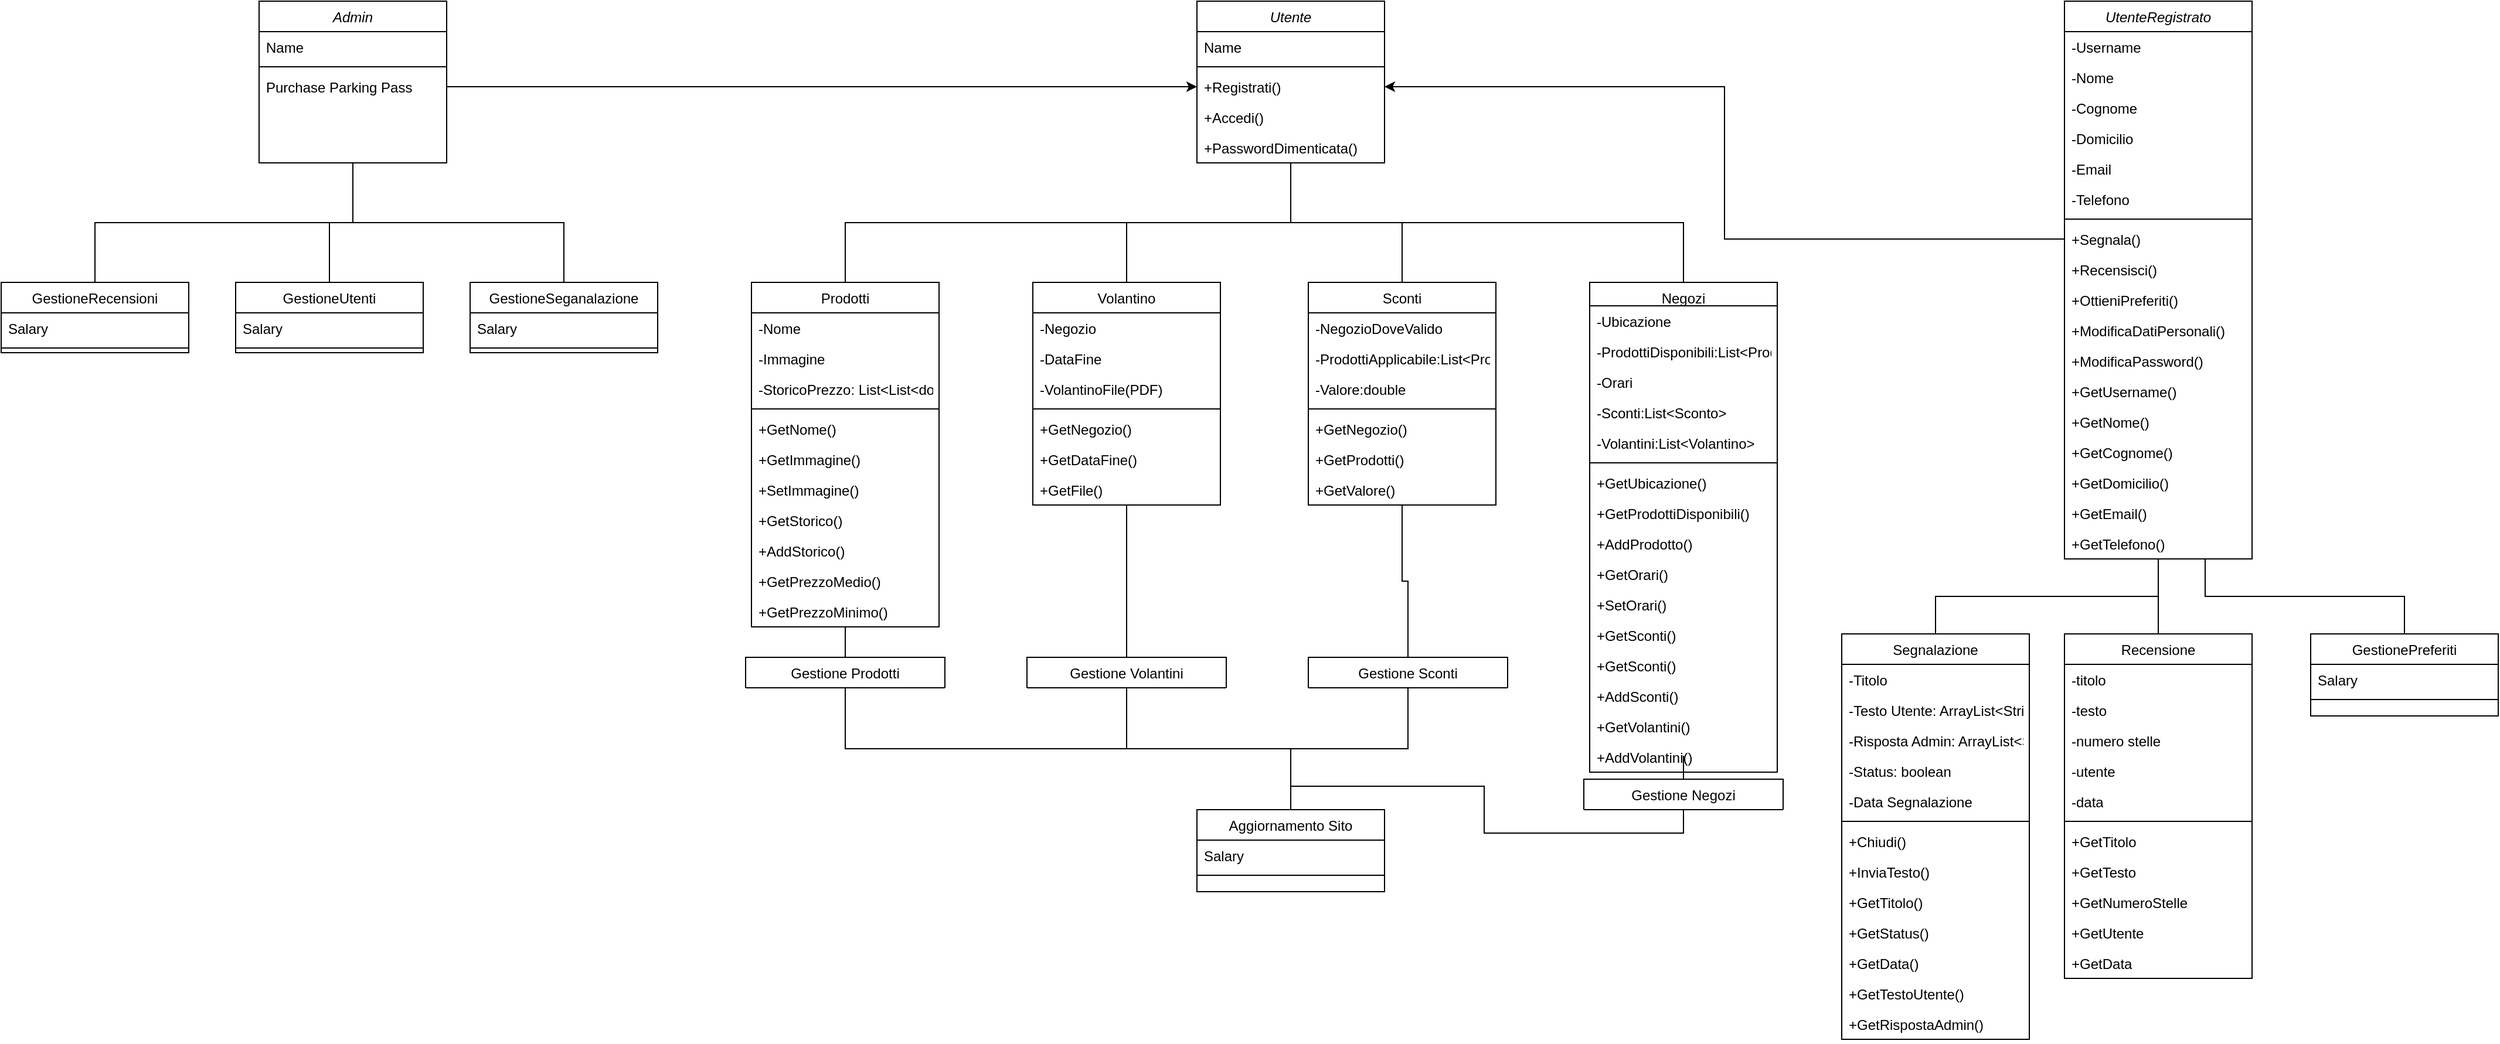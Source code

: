 <mxfile version="22.1.3" type="device">
  <diagram id="C5RBs43oDa-KdzZeNtuy" name="Page-1">
    <mxGraphModel dx="2420" dy="827" grid="1" gridSize="10" guides="1" tooltips="1" connect="1" arrows="1" fold="1" page="1" pageScale="1" pageWidth="827" pageHeight="1169" math="0" shadow="0">
      <root>
        <mxCell id="WIyWlLk6GJQsqaUBKTNV-0" />
        <mxCell id="WIyWlLk6GJQsqaUBKTNV-1" parent="WIyWlLk6GJQsqaUBKTNV-0" />
        <mxCell id="zkfFHV4jXpPFQw0GAbJ--0" value="Utente" style="swimlane;fontStyle=2;align=center;verticalAlign=top;childLayout=stackLayout;horizontal=1;startSize=26;horizontalStack=0;resizeParent=1;resizeLast=0;collapsible=1;marginBottom=0;rounded=0;shadow=0;strokeWidth=1;" parent="WIyWlLk6GJQsqaUBKTNV-1" vertex="1">
          <mxGeometry x="220" y="120" width="160" height="138" as="geometry">
            <mxRectangle x="230" y="140" width="160" height="26" as="alternateBounds" />
          </mxGeometry>
        </mxCell>
        <mxCell id="zkfFHV4jXpPFQw0GAbJ--1" value="Name" style="text;align=left;verticalAlign=top;spacingLeft=4;spacingRight=4;overflow=hidden;rotatable=0;points=[[0,0.5],[1,0.5]];portConstraint=eastwest;" parent="zkfFHV4jXpPFQw0GAbJ--0" vertex="1">
          <mxGeometry y="26" width="160" height="26" as="geometry" />
        </mxCell>
        <mxCell id="zkfFHV4jXpPFQw0GAbJ--4" value="" style="line;html=1;strokeWidth=1;align=left;verticalAlign=middle;spacingTop=-1;spacingLeft=3;spacingRight=3;rotatable=0;labelPosition=right;points=[];portConstraint=eastwest;" parent="zkfFHV4jXpPFQw0GAbJ--0" vertex="1">
          <mxGeometry y="52" width="160" height="8" as="geometry" />
        </mxCell>
        <mxCell id="zkfFHV4jXpPFQw0GAbJ--5" value="+Registrati()" style="text;align=left;verticalAlign=top;spacingLeft=4;spacingRight=4;overflow=hidden;rotatable=0;points=[[0,0.5],[1,0.5]];portConstraint=eastwest;" parent="zkfFHV4jXpPFQw0GAbJ--0" vertex="1">
          <mxGeometry y="60" width="160" height="26" as="geometry" />
        </mxCell>
        <mxCell id="qXRl-dbPSwarJ3rD-aCt-115" value="+Accedi()" style="text;align=left;verticalAlign=top;spacingLeft=4;spacingRight=4;overflow=hidden;rotatable=0;points=[[0,0.5],[1,0.5]];portConstraint=eastwest;" vertex="1" parent="zkfFHV4jXpPFQw0GAbJ--0">
          <mxGeometry y="86" width="160" height="26" as="geometry" />
        </mxCell>
        <mxCell id="qXRl-dbPSwarJ3rD-aCt-153" value="+PasswordDimenticata()" style="text;align=left;verticalAlign=top;spacingLeft=4;spacingRight=4;overflow=hidden;rotatable=0;points=[[0,0.5],[1,0.5]];portConstraint=eastwest;" vertex="1" parent="zkfFHV4jXpPFQw0GAbJ--0">
          <mxGeometry y="112" width="160" height="26" as="geometry" />
        </mxCell>
        <mxCell id="qXRl-dbPSwarJ3rD-aCt-0" style="edgeStyle=orthogonalEdgeStyle;rounded=0;orthogonalLoop=1;jettySize=auto;html=1;exitX=0.5;exitY=0;exitDx=0;exitDy=0;entryX=0.5;entryY=1;entryDx=0;entryDy=0;endArrow=none;endFill=0;" edge="1" parent="WIyWlLk6GJQsqaUBKTNV-1" source="zkfFHV4jXpPFQw0GAbJ--6" target="zkfFHV4jXpPFQw0GAbJ--0">
          <mxGeometry relative="1" as="geometry" />
        </mxCell>
        <mxCell id="zkfFHV4jXpPFQw0GAbJ--6" value="Volantino" style="swimlane;fontStyle=0;align=center;verticalAlign=top;childLayout=stackLayout;horizontal=1;startSize=26;horizontalStack=0;resizeParent=1;resizeLast=0;collapsible=1;marginBottom=0;rounded=0;shadow=0;strokeWidth=1;" parent="WIyWlLk6GJQsqaUBKTNV-1" vertex="1">
          <mxGeometry x="80" y="360" width="160" height="190" as="geometry">
            <mxRectangle x="80" y="360" width="160" height="26" as="alternateBounds" />
          </mxGeometry>
        </mxCell>
        <mxCell id="zkfFHV4jXpPFQw0GAbJ--7" value="-Negozio" style="text;align=left;verticalAlign=top;spacingLeft=4;spacingRight=4;overflow=hidden;rotatable=0;points=[[0,0.5],[1,0.5]];portConstraint=eastwest;" parent="zkfFHV4jXpPFQw0GAbJ--6" vertex="1">
          <mxGeometry y="26" width="160" height="26" as="geometry" />
        </mxCell>
        <mxCell id="zkfFHV4jXpPFQw0GAbJ--8" value="-DataFine" style="text;align=left;verticalAlign=top;spacingLeft=4;spacingRight=4;overflow=hidden;rotatable=0;points=[[0,0.5],[1,0.5]];portConstraint=eastwest;rounded=0;shadow=0;html=0;" parent="zkfFHV4jXpPFQw0GAbJ--6" vertex="1">
          <mxGeometry y="52" width="160" height="26" as="geometry" />
        </mxCell>
        <mxCell id="qXRl-dbPSwarJ3rD-aCt-116" value="-VolantinoFile(PDF)" style="text;align=left;verticalAlign=top;spacingLeft=4;spacingRight=4;overflow=hidden;rotatable=0;points=[[0,0.5],[1,0.5]];portConstraint=eastwest;rounded=0;shadow=0;html=0;" vertex="1" parent="zkfFHV4jXpPFQw0GAbJ--6">
          <mxGeometry y="78" width="160" height="26" as="geometry" />
        </mxCell>
        <mxCell id="zkfFHV4jXpPFQw0GAbJ--9" value="" style="line;html=1;strokeWidth=1;align=left;verticalAlign=middle;spacingTop=-1;spacingLeft=3;spacingRight=3;rotatable=0;labelPosition=right;points=[];portConstraint=eastwest;" parent="zkfFHV4jXpPFQw0GAbJ--6" vertex="1">
          <mxGeometry y="104" width="160" height="8" as="geometry" />
        </mxCell>
        <mxCell id="zkfFHV4jXpPFQw0GAbJ--10" value="+GetNegozio()" style="text;align=left;verticalAlign=top;spacingLeft=4;spacingRight=4;overflow=hidden;rotatable=0;points=[[0,0.5],[1,0.5]];portConstraint=eastwest;fontStyle=0" parent="zkfFHV4jXpPFQw0GAbJ--6" vertex="1">
          <mxGeometry y="112" width="160" height="26" as="geometry" />
        </mxCell>
        <mxCell id="qXRl-dbPSwarJ3rD-aCt-117" value="+GetDataFine()" style="text;align=left;verticalAlign=top;spacingLeft=4;spacingRight=4;overflow=hidden;rotatable=0;points=[[0,0.5],[1,0.5]];portConstraint=eastwest;fontStyle=0" vertex="1" parent="zkfFHV4jXpPFQw0GAbJ--6">
          <mxGeometry y="138" width="160" height="26" as="geometry" />
        </mxCell>
        <mxCell id="qXRl-dbPSwarJ3rD-aCt-118" value="+GetFile()" style="text;align=left;verticalAlign=top;spacingLeft=4;spacingRight=4;overflow=hidden;rotatable=0;points=[[0,0.5],[1,0.5]];portConstraint=eastwest;fontStyle=0" vertex="1" parent="zkfFHV4jXpPFQw0GAbJ--6">
          <mxGeometry y="164" width="160" height="26" as="geometry" />
        </mxCell>
        <mxCell id="qXRl-dbPSwarJ3rD-aCt-1" style="edgeStyle=orthogonalEdgeStyle;rounded=0;orthogonalLoop=1;jettySize=auto;html=1;exitX=0.5;exitY=0;exitDx=0;exitDy=0;entryX=0.5;entryY=1;entryDx=0;entryDy=0;endArrow=none;endFill=0;" edge="1" parent="WIyWlLk6GJQsqaUBKTNV-1" source="zkfFHV4jXpPFQw0GAbJ--13" target="zkfFHV4jXpPFQw0GAbJ--0">
          <mxGeometry relative="1" as="geometry" />
        </mxCell>
        <mxCell id="zkfFHV4jXpPFQw0GAbJ--13" value="Sconti" style="swimlane;fontStyle=0;align=center;verticalAlign=top;childLayout=stackLayout;horizontal=1;startSize=26;horizontalStack=0;resizeParent=1;resizeLast=0;collapsible=1;marginBottom=0;rounded=0;shadow=0;strokeWidth=1;" parent="WIyWlLk6GJQsqaUBKTNV-1" vertex="1">
          <mxGeometry x="315" y="360" width="160" height="190" as="geometry">
            <mxRectangle x="315" y="360" width="170" height="26" as="alternateBounds" />
          </mxGeometry>
        </mxCell>
        <mxCell id="zkfFHV4jXpPFQw0GAbJ--14" value="-NegozioDoveValido" style="text;align=left;verticalAlign=top;spacingLeft=4;spacingRight=4;overflow=hidden;rotatable=0;points=[[0,0.5],[1,0.5]];portConstraint=eastwest;" parent="zkfFHV4jXpPFQw0GAbJ--13" vertex="1">
          <mxGeometry y="26" width="160" height="26" as="geometry" />
        </mxCell>
        <mxCell id="qXRl-dbPSwarJ3rD-aCt-119" value="-ProdottiApplicabile:List&lt;Prodotto&gt;" style="text;align=left;verticalAlign=top;spacingLeft=4;spacingRight=4;overflow=hidden;rotatable=0;points=[[0,0.5],[1,0.5]];portConstraint=eastwest;" vertex="1" parent="zkfFHV4jXpPFQw0GAbJ--13">
          <mxGeometry y="52" width="160" height="26" as="geometry" />
        </mxCell>
        <mxCell id="qXRl-dbPSwarJ3rD-aCt-120" value="-Valore:double" style="text;align=left;verticalAlign=top;spacingLeft=4;spacingRight=4;overflow=hidden;rotatable=0;points=[[0,0.5],[1,0.5]];portConstraint=eastwest;" vertex="1" parent="zkfFHV4jXpPFQw0GAbJ--13">
          <mxGeometry y="78" width="160" height="26" as="geometry" />
        </mxCell>
        <mxCell id="zkfFHV4jXpPFQw0GAbJ--15" value="" style="line;html=1;strokeWidth=1;align=left;verticalAlign=middle;spacingTop=-1;spacingLeft=3;spacingRight=3;rotatable=0;labelPosition=right;points=[];portConstraint=eastwest;" parent="zkfFHV4jXpPFQw0GAbJ--13" vertex="1">
          <mxGeometry y="104" width="160" height="8" as="geometry" />
        </mxCell>
        <mxCell id="qXRl-dbPSwarJ3rD-aCt-122" value="+GetNegozio()" style="text;align=left;verticalAlign=top;spacingLeft=4;spacingRight=4;overflow=hidden;rotatable=0;points=[[0,0.5],[1,0.5]];portConstraint=eastwest;" vertex="1" parent="zkfFHV4jXpPFQw0GAbJ--13">
          <mxGeometry y="112" width="160" height="26" as="geometry" />
        </mxCell>
        <mxCell id="qXRl-dbPSwarJ3rD-aCt-121" value="+GetProdotti()" style="text;align=left;verticalAlign=top;spacingLeft=4;spacingRight=4;overflow=hidden;rotatable=0;points=[[0,0.5],[1,0.5]];portConstraint=eastwest;" vertex="1" parent="zkfFHV4jXpPFQw0GAbJ--13">
          <mxGeometry y="138" width="160" height="26" as="geometry" />
        </mxCell>
        <mxCell id="qXRl-dbPSwarJ3rD-aCt-123" value="+GetValore()" style="text;align=left;verticalAlign=top;spacingLeft=4;spacingRight=4;overflow=hidden;rotatable=0;points=[[0,0.5],[1,0.5]];portConstraint=eastwest;" vertex="1" parent="zkfFHV4jXpPFQw0GAbJ--13">
          <mxGeometry y="164" width="160" height="26" as="geometry" />
        </mxCell>
        <mxCell id="qXRl-dbPSwarJ3rD-aCt-5" style="edgeStyle=orthogonalEdgeStyle;rounded=0;orthogonalLoop=1;jettySize=auto;html=1;exitX=0.5;exitY=0;exitDx=0;exitDy=0;entryX=0.5;entryY=1;entryDx=0;entryDy=0;endArrow=none;endFill=0;" edge="1" parent="WIyWlLk6GJQsqaUBKTNV-1" source="qXRl-dbPSwarJ3rD-aCt-2" target="zkfFHV4jXpPFQw0GAbJ--0">
          <mxGeometry relative="1" as="geometry" />
        </mxCell>
        <mxCell id="qXRl-dbPSwarJ3rD-aCt-16" style="edgeStyle=orthogonalEdgeStyle;rounded=0;orthogonalLoop=1;jettySize=auto;html=1;exitX=0.5;exitY=1;exitDx=0;exitDy=0;endArrow=none;endFill=0;" edge="1" parent="WIyWlLk6GJQsqaUBKTNV-1" source="qXRl-dbPSwarJ3rD-aCt-2" target="qXRl-dbPSwarJ3rD-aCt-13">
          <mxGeometry relative="1" as="geometry" />
        </mxCell>
        <mxCell id="qXRl-dbPSwarJ3rD-aCt-2" value="Negozi" style="swimlane;fontStyle=0;align=center;verticalAlign=top;childLayout=stackLayout;horizontal=1;startSize=20;horizontalStack=0;resizeParent=1;resizeLast=0;collapsible=1;marginBottom=0;rounded=0;shadow=0;strokeWidth=1;" vertex="1" parent="WIyWlLk6GJQsqaUBKTNV-1">
          <mxGeometry x="555" y="360" width="160" height="418" as="geometry">
            <mxRectangle x="555" y="360" width="170" height="26" as="alternateBounds" />
          </mxGeometry>
        </mxCell>
        <mxCell id="qXRl-dbPSwarJ3rD-aCt-3" value="-Ubicazione" style="text;align=left;verticalAlign=top;spacingLeft=4;spacingRight=4;overflow=hidden;rotatable=0;points=[[0,0.5],[1,0.5]];portConstraint=eastwest;" vertex="1" parent="qXRl-dbPSwarJ3rD-aCt-2">
          <mxGeometry y="20" width="160" height="26" as="geometry" />
        </mxCell>
        <mxCell id="qXRl-dbPSwarJ3rD-aCt-124" value="-ProdottiDisponibili:List&lt;Prodotto&gt;" style="text;align=left;verticalAlign=top;spacingLeft=4;spacingRight=4;overflow=hidden;rotatable=0;points=[[0,0.5],[1,0.5]];portConstraint=eastwest;" vertex="1" parent="qXRl-dbPSwarJ3rD-aCt-2">
          <mxGeometry y="46" width="160" height="26" as="geometry" />
        </mxCell>
        <mxCell id="qXRl-dbPSwarJ3rD-aCt-126" value="-Orari" style="text;align=left;verticalAlign=top;spacingLeft=4;spacingRight=4;overflow=hidden;rotatable=0;points=[[0,0.5],[1,0.5]];portConstraint=eastwest;" vertex="1" parent="qXRl-dbPSwarJ3rD-aCt-2">
          <mxGeometry y="72" width="160" height="26" as="geometry" />
        </mxCell>
        <mxCell id="qXRl-dbPSwarJ3rD-aCt-131" value="-Sconti:List&lt;Sconto&gt;" style="text;align=left;verticalAlign=top;spacingLeft=4;spacingRight=4;overflow=hidden;rotatable=0;points=[[0,0.5],[1,0.5]];portConstraint=eastwest;" vertex="1" parent="qXRl-dbPSwarJ3rD-aCt-2">
          <mxGeometry y="98" width="160" height="26" as="geometry" />
        </mxCell>
        <mxCell id="qXRl-dbPSwarJ3rD-aCt-132" value="-Volantini:List&lt;Volantino&gt;" style="text;align=left;verticalAlign=top;spacingLeft=4;spacingRight=4;overflow=hidden;rotatable=0;points=[[0,0.5],[1,0.5]];portConstraint=eastwest;" vertex="1" parent="qXRl-dbPSwarJ3rD-aCt-2">
          <mxGeometry y="124" width="160" height="26" as="geometry" />
        </mxCell>
        <mxCell id="qXRl-dbPSwarJ3rD-aCt-4" value="" style="line;html=1;strokeWidth=1;align=left;verticalAlign=middle;spacingTop=-1;spacingLeft=3;spacingRight=3;rotatable=0;labelPosition=right;points=[];portConstraint=eastwest;" vertex="1" parent="qXRl-dbPSwarJ3rD-aCt-2">
          <mxGeometry y="150" width="160" height="8" as="geometry" />
        </mxCell>
        <mxCell id="qXRl-dbPSwarJ3rD-aCt-127" value="+GetUbicazione()" style="text;align=left;verticalAlign=top;spacingLeft=4;spacingRight=4;overflow=hidden;rotatable=0;points=[[0,0.5],[1,0.5]];portConstraint=eastwest;" vertex="1" parent="qXRl-dbPSwarJ3rD-aCt-2">
          <mxGeometry y="158" width="160" height="26" as="geometry" />
        </mxCell>
        <mxCell id="qXRl-dbPSwarJ3rD-aCt-128" value="+GetProdottiDisponibili()" style="text;align=left;verticalAlign=top;spacingLeft=4;spacingRight=4;overflow=hidden;rotatable=0;points=[[0,0.5],[1,0.5]];portConstraint=eastwest;" vertex="1" parent="qXRl-dbPSwarJ3rD-aCt-2">
          <mxGeometry y="184" width="160" height="26" as="geometry" />
        </mxCell>
        <mxCell id="qXRl-dbPSwarJ3rD-aCt-144" value="+AddProdotto()" style="text;align=left;verticalAlign=top;spacingLeft=4;spacingRight=4;overflow=hidden;rotatable=0;points=[[0,0.5],[1,0.5]];portConstraint=eastwest;" vertex="1" parent="qXRl-dbPSwarJ3rD-aCt-2">
          <mxGeometry y="210" width="160" height="26" as="geometry" />
        </mxCell>
        <mxCell id="qXRl-dbPSwarJ3rD-aCt-129" value="+GetOrari()" style="text;align=left;verticalAlign=top;spacingLeft=4;spacingRight=4;overflow=hidden;rotatable=0;points=[[0,0.5],[1,0.5]];portConstraint=eastwest;" vertex="1" parent="qXRl-dbPSwarJ3rD-aCt-2">
          <mxGeometry y="236" width="160" height="26" as="geometry" />
        </mxCell>
        <mxCell id="qXRl-dbPSwarJ3rD-aCt-142" value="+SetOrari()" style="text;align=left;verticalAlign=top;spacingLeft=4;spacingRight=4;overflow=hidden;rotatable=0;points=[[0,0.5],[1,0.5]];portConstraint=eastwest;" vertex="1" parent="qXRl-dbPSwarJ3rD-aCt-2">
          <mxGeometry y="262" width="160" height="26" as="geometry" />
        </mxCell>
        <mxCell id="qXRl-dbPSwarJ3rD-aCt-130" value="+GetSconti()" style="text;align=left;verticalAlign=top;spacingLeft=4;spacingRight=4;overflow=hidden;rotatable=0;points=[[0,0.5],[1,0.5]];portConstraint=eastwest;" vertex="1" parent="qXRl-dbPSwarJ3rD-aCt-2">
          <mxGeometry y="288" width="160" height="26" as="geometry" />
        </mxCell>
        <mxCell id="qXRl-dbPSwarJ3rD-aCt-146" value="+GetSconti()" style="text;align=left;verticalAlign=top;spacingLeft=4;spacingRight=4;overflow=hidden;rotatable=0;points=[[0,0.5],[1,0.5]];portConstraint=eastwest;" vertex="1" parent="qXRl-dbPSwarJ3rD-aCt-2">
          <mxGeometry y="314" width="160" height="26" as="geometry" />
        </mxCell>
        <mxCell id="qXRl-dbPSwarJ3rD-aCt-147" value="+AddSconti()" style="text;align=left;verticalAlign=top;spacingLeft=4;spacingRight=4;overflow=hidden;rotatable=0;points=[[0,0.5],[1,0.5]];portConstraint=eastwest;" vertex="1" parent="qXRl-dbPSwarJ3rD-aCt-2">
          <mxGeometry y="340" width="160" height="26" as="geometry" />
        </mxCell>
        <mxCell id="qXRl-dbPSwarJ3rD-aCt-149" value="+GetVolantini()" style="text;align=left;verticalAlign=top;spacingLeft=4;spacingRight=4;overflow=hidden;rotatable=0;points=[[0,0.5],[1,0.5]];portConstraint=eastwest;" vertex="1" parent="qXRl-dbPSwarJ3rD-aCt-2">
          <mxGeometry y="366" width="160" height="26" as="geometry" />
        </mxCell>
        <mxCell id="qXRl-dbPSwarJ3rD-aCt-133" value="+AddVolantini()" style="text;align=left;verticalAlign=top;spacingLeft=4;spacingRight=4;overflow=hidden;rotatable=0;points=[[0,0.5],[1,0.5]];portConstraint=eastwest;" vertex="1" parent="qXRl-dbPSwarJ3rD-aCt-2">
          <mxGeometry y="392" width="160" height="26" as="geometry" />
        </mxCell>
        <mxCell id="qXRl-dbPSwarJ3rD-aCt-12" style="edgeStyle=orthogonalEdgeStyle;rounded=0;orthogonalLoop=1;jettySize=auto;html=1;exitX=0.5;exitY=0;exitDx=0;exitDy=0;entryX=0.5;entryY=1;entryDx=0;entryDy=0;endArrow=none;endFill=0;" edge="1" parent="WIyWlLk6GJQsqaUBKTNV-1" source="qXRl-dbPSwarJ3rD-aCt-9" target="zkfFHV4jXpPFQw0GAbJ--0">
          <mxGeometry relative="1" as="geometry" />
        </mxCell>
        <mxCell id="qXRl-dbPSwarJ3rD-aCt-9" value="Prodotti" style="swimlane;fontStyle=0;align=center;verticalAlign=top;childLayout=stackLayout;horizontal=1;startSize=26;horizontalStack=0;resizeParent=1;resizeLast=0;collapsible=1;marginBottom=0;rounded=0;shadow=0;strokeWidth=1;" vertex="1" parent="WIyWlLk6GJQsqaUBKTNV-1">
          <mxGeometry x="-160" y="360" width="160" height="294" as="geometry">
            <mxRectangle x="-165" y="360" width="170" height="26" as="alternateBounds" />
          </mxGeometry>
        </mxCell>
        <mxCell id="qXRl-dbPSwarJ3rD-aCt-10" value="-Nome" style="text;align=left;verticalAlign=top;spacingLeft=4;spacingRight=4;overflow=hidden;rotatable=0;points=[[0,0.5],[1,0.5]];portConstraint=eastwest;" vertex="1" parent="qXRl-dbPSwarJ3rD-aCt-9">
          <mxGeometry y="26" width="160" height="26" as="geometry" />
        </mxCell>
        <mxCell id="qXRl-dbPSwarJ3rD-aCt-135" value="-Immagine" style="text;align=left;verticalAlign=top;spacingLeft=4;spacingRight=4;overflow=hidden;rotatable=0;points=[[0,0.5],[1,0.5]];portConstraint=eastwest;" vertex="1" parent="qXRl-dbPSwarJ3rD-aCt-9">
          <mxGeometry y="52" width="160" height="26" as="geometry" />
        </mxCell>
        <mxCell id="qXRl-dbPSwarJ3rD-aCt-134" value="-StoricoPrezzo: List&lt;List&lt;double&gt;&gt;" style="text;align=left;verticalAlign=top;spacingLeft=4;spacingRight=4;overflow=hidden;rotatable=0;points=[[0,0.5],[1,0.5]];portConstraint=eastwest;" vertex="1" parent="qXRl-dbPSwarJ3rD-aCt-9">
          <mxGeometry y="78" width="160" height="26" as="geometry" />
        </mxCell>
        <mxCell id="qXRl-dbPSwarJ3rD-aCt-11" value="" style="line;html=1;strokeWidth=1;align=left;verticalAlign=middle;spacingTop=-1;spacingLeft=3;spacingRight=3;rotatable=0;labelPosition=right;points=[];portConstraint=eastwest;" vertex="1" parent="qXRl-dbPSwarJ3rD-aCt-9">
          <mxGeometry y="104" width="160" height="8" as="geometry" />
        </mxCell>
        <mxCell id="qXRl-dbPSwarJ3rD-aCt-136" value="+GetNome()" style="text;align=left;verticalAlign=top;spacingLeft=4;spacingRight=4;overflow=hidden;rotatable=0;points=[[0,0.5],[1,0.5]];portConstraint=eastwest;" vertex="1" parent="qXRl-dbPSwarJ3rD-aCt-9">
          <mxGeometry y="112" width="160" height="26" as="geometry" />
        </mxCell>
        <mxCell id="qXRl-dbPSwarJ3rD-aCt-137" value="+GetImmagine()" style="text;align=left;verticalAlign=top;spacingLeft=4;spacingRight=4;overflow=hidden;rotatable=0;points=[[0,0.5],[1,0.5]];portConstraint=eastwest;" vertex="1" parent="qXRl-dbPSwarJ3rD-aCt-9">
          <mxGeometry y="138" width="160" height="26" as="geometry" />
        </mxCell>
        <mxCell id="qXRl-dbPSwarJ3rD-aCt-141" value="+SetImmagine()" style="text;align=left;verticalAlign=top;spacingLeft=4;spacingRight=4;overflow=hidden;rotatable=0;points=[[0,0.5],[1,0.5]];portConstraint=eastwest;" vertex="1" parent="qXRl-dbPSwarJ3rD-aCt-9">
          <mxGeometry y="164" width="160" height="26" as="geometry" />
        </mxCell>
        <mxCell id="qXRl-dbPSwarJ3rD-aCt-139" value="+GetStorico()" style="text;align=left;verticalAlign=top;spacingLeft=4;spacingRight=4;overflow=hidden;rotatable=0;points=[[0,0.5],[1,0.5]];portConstraint=eastwest;" vertex="1" parent="qXRl-dbPSwarJ3rD-aCt-9">
          <mxGeometry y="190" width="160" height="26" as="geometry" />
        </mxCell>
        <mxCell id="qXRl-dbPSwarJ3rD-aCt-148" value="+AddStorico()" style="text;align=left;verticalAlign=top;spacingLeft=4;spacingRight=4;overflow=hidden;rotatable=0;points=[[0,0.5],[1,0.5]];portConstraint=eastwest;" vertex="1" parent="qXRl-dbPSwarJ3rD-aCt-9">
          <mxGeometry y="216" width="160" height="26" as="geometry" />
        </mxCell>
        <mxCell id="qXRl-dbPSwarJ3rD-aCt-138" value="+GetPrezzoMedio()" style="text;align=left;verticalAlign=top;spacingLeft=4;spacingRight=4;overflow=hidden;rotatable=0;points=[[0,0.5],[1,0.5]];portConstraint=eastwest;" vertex="1" parent="qXRl-dbPSwarJ3rD-aCt-9">
          <mxGeometry y="242" width="160" height="26" as="geometry" />
        </mxCell>
        <mxCell id="qXRl-dbPSwarJ3rD-aCt-140" value="+GetPrezzoMinimo()" style="text;align=left;verticalAlign=top;spacingLeft=4;spacingRight=4;overflow=hidden;rotatable=0;points=[[0,0.5],[1,0.5]];portConstraint=eastwest;" vertex="1" parent="qXRl-dbPSwarJ3rD-aCt-9">
          <mxGeometry y="268" width="160" height="26" as="geometry" />
        </mxCell>
        <mxCell id="qXRl-dbPSwarJ3rD-aCt-13" value="Gestione Negozi" style="swimlane;fontStyle=0;align=center;verticalAlign=top;childLayout=stackLayout;horizontal=1;startSize=26;horizontalStack=0;resizeParent=1;resizeLast=0;collapsible=1;marginBottom=0;rounded=0;shadow=0;strokeWidth=1;" vertex="1" collapsed="1" parent="WIyWlLk6GJQsqaUBKTNV-1">
          <mxGeometry x="550" y="784" width="170" height="26" as="geometry">
            <mxRectangle x="560" y="560" width="160" height="70" as="alternateBounds" />
          </mxGeometry>
        </mxCell>
        <mxCell id="qXRl-dbPSwarJ3rD-aCt-14" value="Salary" style="text;align=left;verticalAlign=top;spacingLeft=4;spacingRight=4;overflow=hidden;rotatable=0;points=[[0,0.5],[1,0.5]];portConstraint=eastwest;" vertex="1" parent="qXRl-dbPSwarJ3rD-aCt-13">
          <mxGeometry y="26" width="160" height="26" as="geometry" />
        </mxCell>
        <mxCell id="qXRl-dbPSwarJ3rD-aCt-15" value="" style="line;html=1;strokeWidth=1;align=left;verticalAlign=middle;spacingTop=-1;spacingLeft=3;spacingRight=3;rotatable=0;labelPosition=right;points=[];portConstraint=eastwest;" vertex="1" parent="qXRl-dbPSwarJ3rD-aCt-13">
          <mxGeometry y="52" width="160" height="8" as="geometry" />
        </mxCell>
        <mxCell id="qXRl-dbPSwarJ3rD-aCt-20" style="edgeStyle=orthogonalEdgeStyle;rounded=0;orthogonalLoop=1;jettySize=auto;html=1;exitX=0.5;exitY=0;exitDx=0;exitDy=0;entryX=0.5;entryY=1;entryDx=0;entryDy=0;endArrow=none;endFill=0;" edge="1" parent="WIyWlLk6GJQsqaUBKTNV-1" source="qXRl-dbPSwarJ3rD-aCt-17" target="zkfFHV4jXpPFQw0GAbJ--13">
          <mxGeometry relative="1" as="geometry" />
        </mxCell>
        <mxCell id="qXRl-dbPSwarJ3rD-aCt-17" value="Gestione Sconti" style="swimlane;fontStyle=0;align=center;verticalAlign=top;childLayout=stackLayout;horizontal=1;startSize=26;horizontalStack=0;resizeParent=1;resizeLast=0;collapsible=1;marginBottom=0;rounded=0;shadow=0;strokeWidth=1;" vertex="1" collapsed="1" parent="WIyWlLk6GJQsqaUBKTNV-1">
          <mxGeometry x="315" y="680" width="170" height="26" as="geometry">
            <mxRectangle x="325" y="680" width="160" height="70" as="alternateBounds" />
          </mxGeometry>
        </mxCell>
        <mxCell id="qXRl-dbPSwarJ3rD-aCt-18" value="Salary" style="text;align=left;verticalAlign=top;spacingLeft=4;spacingRight=4;overflow=hidden;rotatable=0;points=[[0,0.5],[1,0.5]];portConstraint=eastwest;" vertex="1" parent="qXRl-dbPSwarJ3rD-aCt-17">
          <mxGeometry y="26" width="160" height="26" as="geometry" />
        </mxCell>
        <mxCell id="qXRl-dbPSwarJ3rD-aCt-19" value="" style="line;html=1;strokeWidth=1;align=left;verticalAlign=middle;spacingTop=-1;spacingLeft=3;spacingRight=3;rotatable=0;labelPosition=right;points=[];portConstraint=eastwest;" vertex="1" parent="qXRl-dbPSwarJ3rD-aCt-17">
          <mxGeometry y="52" width="160" height="8" as="geometry" />
        </mxCell>
        <mxCell id="qXRl-dbPSwarJ3rD-aCt-24" style="edgeStyle=orthogonalEdgeStyle;rounded=0;orthogonalLoop=1;jettySize=auto;html=1;exitX=0.5;exitY=0;exitDx=0;exitDy=0;entryX=0.5;entryY=1;entryDx=0;entryDy=0;endArrow=none;endFill=0;" edge="1" parent="WIyWlLk6GJQsqaUBKTNV-1" source="qXRl-dbPSwarJ3rD-aCt-21" target="zkfFHV4jXpPFQw0GAbJ--6">
          <mxGeometry relative="1" as="geometry">
            <mxPoint x="160" y="530" as="targetPoint" />
          </mxGeometry>
        </mxCell>
        <mxCell id="qXRl-dbPSwarJ3rD-aCt-21" value="Gestione Volantini" style="swimlane;fontStyle=0;align=center;verticalAlign=top;childLayout=stackLayout;horizontal=1;startSize=26;horizontalStack=0;resizeParent=1;resizeLast=0;collapsible=1;marginBottom=0;rounded=0;shadow=0;strokeWidth=1;" vertex="1" collapsed="1" parent="WIyWlLk6GJQsqaUBKTNV-1">
          <mxGeometry x="75" y="680" width="170" height="26" as="geometry">
            <mxRectangle x="80" y="560" width="160" height="70" as="alternateBounds" />
          </mxGeometry>
        </mxCell>
        <mxCell id="qXRl-dbPSwarJ3rD-aCt-22" value="Salary" style="text;align=left;verticalAlign=top;spacingLeft=4;spacingRight=4;overflow=hidden;rotatable=0;points=[[0,0.5],[1,0.5]];portConstraint=eastwest;" vertex="1" parent="qXRl-dbPSwarJ3rD-aCt-21">
          <mxGeometry y="26" width="160" height="26" as="geometry" />
        </mxCell>
        <mxCell id="qXRl-dbPSwarJ3rD-aCt-23" value="" style="line;html=1;strokeWidth=1;align=left;verticalAlign=middle;spacingTop=-1;spacingLeft=3;spacingRight=3;rotatable=0;labelPosition=right;points=[];portConstraint=eastwest;" vertex="1" parent="qXRl-dbPSwarJ3rD-aCt-21">
          <mxGeometry y="52" width="160" height="8" as="geometry" />
        </mxCell>
        <mxCell id="qXRl-dbPSwarJ3rD-aCt-28" style="edgeStyle=orthogonalEdgeStyle;rounded=0;orthogonalLoop=1;jettySize=auto;html=1;exitX=0.5;exitY=0;exitDx=0;exitDy=0;entryX=0.5;entryY=1;entryDx=0;entryDy=0;endArrow=none;endFill=0;" edge="1" parent="WIyWlLk6GJQsqaUBKTNV-1" source="qXRl-dbPSwarJ3rD-aCt-25" target="qXRl-dbPSwarJ3rD-aCt-9">
          <mxGeometry relative="1" as="geometry" />
        </mxCell>
        <mxCell id="qXRl-dbPSwarJ3rD-aCt-25" value="Gestione Prodotti" style="swimlane;fontStyle=0;align=center;verticalAlign=top;childLayout=stackLayout;horizontal=1;startSize=26;horizontalStack=0;resizeParent=1;resizeLast=0;collapsible=1;marginBottom=0;rounded=0;shadow=0;strokeWidth=1;" vertex="1" collapsed="1" parent="WIyWlLk6GJQsqaUBKTNV-1">
          <mxGeometry x="-165" y="680" width="170" height="26" as="geometry">
            <mxRectangle x="-160" y="560" width="160" height="70" as="alternateBounds" />
          </mxGeometry>
        </mxCell>
        <mxCell id="qXRl-dbPSwarJ3rD-aCt-26" value="Salary" style="text;align=left;verticalAlign=top;spacingLeft=4;spacingRight=4;overflow=hidden;rotatable=0;points=[[0,0.5],[1,0.5]];portConstraint=eastwest;" vertex="1" parent="qXRl-dbPSwarJ3rD-aCt-25">
          <mxGeometry y="26" width="160" height="26" as="geometry" />
        </mxCell>
        <mxCell id="qXRl-dbPSwarJ3rD-aCt-27" value="" style="line;html=1;strokeWidth=1;align=left;verticalAlign=middle;spacingTop=-1;spacingLeft=3;spacingRight=3;rotatable=0;labelPosition=right;points=[];portConstraint=eastwest;" vertex="1" parent="qXRl-dbPSwarJ3rD-aCt-25">
          <mxGeometry y="52" width="160" height="8" as="geometry" />
        </mxCell>
        <mxCell id="qXRl-dbPSwarJ3rD-aCt-33" style="edgeStyle=orthogonalEdgeStyle;rounded=0;orthogonalLoop=1;jettySize=auto;html=1;exitX=0.5;exitY=0;exitDx=0;exitDy=0;entryX=0.5;entryY=1;entryDx=0;entryDy=0;endArrow=none;endFill=0;" edge="1" parent="WIyWlLk6GJQsqaUBKTNV-1" source="qXRl-dbPSwarJ3rD-aCt-29" target="qXRl-dbPSwarJ3rD-aCt-21">
          <mxGeometry relative="1" as="geometry" />
        </mxCell>
        <mxCell id="qXRl-dbPSwarJ3rD-aCt-34" style="edgeStyle=orthogonalEdgeStyle;rounded=0;orthogonalLoop=1;jettySize=auto;html=1;exitX=0.5;exitY=0;exitDx=0;exitDy=0;entryX=0.5;entryY=1;entryDx=0;entryDy=0;endArrow=none;endFill=0;" edge="1" parent="WIyWlLk6GJQsqaUBKTNV-1" source="qXRl-dbPSwarJ3rD-aCt-29" target="qXRl-dbPSwarJ3rD-aCt-17">
          <mxGeometry relative="1" as="geometry" />
        </mxCell>
        <mxCell id="qXRl-dbPSwarJ3rD-aCt-35" style="edgeStyle=orthogonalEdgeStyle;rounded=0;orthogonalLoop=1;jettySize=auto;html=1;exitX=0.5;exitY=0;exitDx=0;exitDy=0;entryX=0.5;entryY=1;entryDx=0;entryDy=0;endArrow=none;endFill=0;" edge="1" parent="WIyWlLk6GJQsqaUBKTNV-1" source="qXRl-dbPSwarJ3rD-aCt-29" target="qXRl-dbPSwarJ3rD-aCt-13">
          <mxGeometry relative="1" as="geometry" />
        </mxCell>
        <mxCell id="qXRl-dbPSwarJ3rD-aCt-37" style="edgeStyle=orthogonalEdgeStyle;rounded=0;orthogonalLoop=1;jettySize=auto;html=1;exitX=0.5;exitY=0;exitDx=0;exitDy=0;entryX=0.5;entryY=1;entryDx=0;entryDy=0;endArrow=none;endFill=0;" edge="1" parent="WIyWlLk6GJQsqaUBKTNV-1" source="qXRl-dbPSwarJ3rD-aCt-29" target="qXRl-dbPSwarJ3rD-aCt-25">
          <mxGeometry relative="1" as="geometry" />
        </mxCell>
        <mxCell id="qXRl-dbPSwarJ3rD-aCt-29" value="Aggiornamento Sito" style="swimlane;fontStyle=0;align=center;verticalAlign=top;childLayout=stackLayout;horizontal=1;startSize=26;horizontalStack=0;resizeParent=1;resizeLast=0;collapsible=1;marginBottom=0;rounded=0;shadow=0;strokeWidth=1;" vertex="1" parent="WIyWlLk6GJQsqaUBKTNV-1">
          <mxGeometry x="220" y="810" width="160" height="70" as="geometry">
            <mxRectangle x="340" y="380" width="170" height="26" as="alternateBounds" />
          </mxGeometry>
        </mxCell>
        <mxCell id="qXRl-dbPSwarJ3rD-aCt-30" value="Salary" style="text;align=left;verticalAlign=top;spacingLeft=4;spacingRight=4;overflow=hidden;rotatable=0;points=[[0,0.5],[1,0.5]];portConstraint=eastwest;" vertex="1" parent="qXRl-dbPSwarJ3rD-aCt-29">
          <mxGeometry y="26" width="160" height="26" as="geometry" />
        </mxCell>
        <mxCell id="qXRl-dbPSwarJ3rD-aCt-31" value="" style="line;html=1;strokeWidth=1;align=left;verticalAlign=middle;spacingTop=-1;spacingLeft=3;spacingRight=3;rotatable=0;labelPosition=right;points=[];portConstraint=eastwest;" vertex="1" parent="qXRl-dbPSwarJ3rD-aCt-29">
          <mxGeometry y="52" width="160" height="8" as="geometry" />
        </mxCell>
        <mxCell id="qXRl-dbPSwarJ3rD-aCt-41" value="UtenteRegistrato" style="swimlane;fontStyle=2;align=center;verticalAlign=top;childLayout=stackLayout;horizontal=1;startSize=26;horizontalStack=0;resizeParent=1;resizeLast=0;collapsible=1;marginBottom=0;rounded=0;shadow=0;strokeWidth=1;" vertex="1" parent="WIyWlLk6GJQsqaUBKTNV-1">
          <mxGeometry x="960" y="120" width="160" height="476" as="geometry">
            <mxRectangle x="960" y="120" width="160" height="26" as="alternateBounds" />
          </mxGeometry>
        </mxCell>
        <mxCell id="qXRl-dbPSwarJ3rD-aCt-42" value="-Username" style="text;align=left;verticalAlign=top;spacingLeft=4;spacingRight=4;overflow=hidden;rotatable=0;points=[[0,0.5],[1,0.5]];portConstraint=eastwest;" vertex="1" parent="qXRl-dbPSwarJ3rD-aCt-41">
          <mxGeometry y="26" width="160" height="26" as="geometry" />
        </mxCell>
        <mxCell id="qXRl-dbPSwarJ3rD-aCt-100" value="-Nome" style="text;align=left;verticalAlign=top;spacingLeft=4;spacingRight=4;overflow=hidden;rotatable=0;points=[[0,0.5],[1,0.5]];portConstraint=eastwest;" vertex="1" parent="qXRl-dbPSwarJ3rD-aCt-41">
          <mxGeometry y="52" width="160" height="26" as="geometry" />
        </mxCell>
        <mxCell id="qXRl-dbPSwarJ3rD-aCt-101" value="-Cognome" style="text;align=left;verticalAlign=top;spacingLeft=4;spacingRight=4;overflow=hidden;rotatable=0;points=[[0,0.5],[1,0.5]];portConstraint=eastwest;" vertex="1" parent="qXRl-dbPSwarJ3rD-aCt-41">
          <mxGeometry y="78" width="160" height="26" as="geometry" />
        </mxCell>
        <mxCell id="qXRl-dbPSwarJ3rD-aCt-102" value="-Domicilio" style="text;align=left;verticalAlign=top;spacingLeft=4;spacingRight=4;overflow=hidden;rotatable=0;points=[[0,0.5],[1,0.5]];portConstraint=eastwest;" vertex="1" parent="qXRl-dbPSwarJ3rD-aCt-41">
          <mxGeometry y="104" width="160" height="26" as="geometry" />
        </mxCell>
        <mxCell id="qXRl-dbPSwarJ3rD-aCt-103" value="-Email" style="text;align=left;verticalAlign=top;spacingLeft=4;spacingRight=4;overflow=hidden;rotatable=0;points=[[0,0.5],[1,0.5]];portConstraint=eastwest;" vertex="1" parent="qXRl-dbPSwarJ3rD-aCt-41">
          <mxGeometry y="130" width="160" height="26" as="geometry" />
        </mxCell>
        <mxCell id="qXRl-dbPSwarJ3rD-aCt-104" value="-Telefono" style="text;align=left;verticalAlign=top;spacingLeft=4;spacingRight=4;overflow=hidden;rotatable=0;points=[[0,0.5],[1,0.5]];portConstraint=eastwest;" vertex="1" parent="qXRl-dbPSwarJ3rD-aCt-41">
          <mxGeometry y="156" width="160" height="26" as="geometry" />
        </mxCell>
        <mxCell id="qXRl-dbPSwarJ3rD-aCt-43" value="" style="line;html=1;strokeWidth=1;align=left;verticalAlign=middle;spacingTop=-1;spacingLeft=3;spacingRight=3;rotatable=0;labelPosition=right;points=[];portConstraint=eastwest;" vertex="1" parent="qXRl-dbPSwarJ3rD-aCt-41">
          <mxGeometry y="182" width="160" height="8" as="geometry" />
        </mxCell>
        <mxCell id="qXRl-dbPSwarJ3rD-aCt-44" value="+Segnala()&#xa;" style="text;align=left;verticalAlign=top;spacingLeft=4;spacingRight=4;overflow=hidden;rotatable=0;points=[[0,0.5],[1,0.5]];portConstraint=eastwest;" vertex="1" parent="qXRl-dbPSwarJ3rD-aCt-41">
          <mxGeometry y="190" width="160" height="26" as="geometry" />
        </mxCell>
        <mxCell id="qXRl-dbPSwarJ3rD-aCt-109" value="+Recensisci()" style="text;align=left;verticalAlign=top;spacingLeft=4;spacingRight=4;overflow=hidden;rotatable=0;points=[[0,0.5],[1,0.5]];portConstraint=eastwest;" vertex="1" parent="qXRl-dbPSwarJ3rD-aCt-41">
          <mxGeometry y="216" width="160" height="26" as="geometry" />
        </mxCell>
        <mxCell id="qXRl-dbPSwarJ3rD-aCt-150" value="+OttieniPreferiti()" style="text;align=left;verticalAlign=top;spacingLeft=4;spacingRight=4;overflow=hidden;rotatable=0;points=[[0,0.5],[1,0.5]];portConstraint=eastwest;" vertex="1" parent="qXRl-dbPSwarJ3rD-aCt-41">
          <mxGeometry y="242" width="160" height="26" as="geometry" />
        </mxCell>
        <mxCell id="qXRl-dbPSwarJ3rD-aCt-110" value="+ModificaDatiPersonali()" style="text;align=left;verticalAlign=top;spacingLeft=4;spacingRight=4;overflow=hidden;rotatable=0;points=[[0,0.5],[1,0.5]];portConstraint=eastwest;" vertex="1" parent="qXRl-dbPSwarJ3rD-aCt-41">
          <mxGeometry y="268" width="160" height="26" as="geometry" />
        </mxCell>
        <mxCell id="qXRl-dbPSwarJ3rD-aCt-152" value="+ModificaPassword()" style="text;align=left;verticalAlign=top;spacingLeft=4;spacingRight=4;overflow=hidden;rotatable=0;points=[[0,0.5],[1,0.5]];portConstraint=eastwest;" vertex="1" parent="qXRl-dbPSwarJ3rD-aCt-41">
          <mxGeometry y="294" width="160" height="26" as="geometry" />
        </mxCell>
        <mxCell id="qXRl-dbPSwarJ3rD-aCt-154" value="+GetUsername()" style="text;align=left;verticalAlign=top;spacingLeft=4;spacingRight=4;overflow=hidden;rotatable=0;points=[[0,0.5],[1,0.5]];portConstraint=eastwest;" vertex="1" parent="qXRl-dbPSwarJ3rD-aCt-41">
          <mxGeometry y="320" width="160" height="26" as="geometry" />
        </mxCell>
        <mxCell id="qXRl-dbPSwarJ3rD-aCt-151" value="+GetNome()" style="text;align=left;verticalAlign=top;spacingLeft=4;spacingRight=4;overflow=hidden;rotatable=0;points=[[0,0.5],[1,0.5]];portConstraint=eastwest;" vertex="1" parent="qXRl-dbPSwarJ3rD-aCt-41">
          <mxGeometry y="346" width="160" height="26" as="geometry" />
        </mxCell>
        <mxCell id="qXRl-dbPSwarJ3rD-aCt-155" value="+GetCognome()" style="text;align=left;verticalAlign=top;spacingLeft=4;spacingRight=4;overflow=hidden;rotatable=0;points=[[0,0.5],[1,0.5]];portConstraint=eastwest;" vertex="1" parent="qXRl-dbPSwarJ3rD-aCt-41">
          <mxGeometry y="372" width="160" height="26" as="geometry" />
        </mxCell>
        <mxCell id="qXRl-dbPSwarJ3rD-aCt-157" value="+GetDomicilio()" style="text;align=left;verticalAlign=top;spacingLeft=4;spacingRight=4;overflow=hidden;rotatable=0;points=[[0,0.5],[1,0.5]];portConstraint=eastwest;" vertex="1" parent="qXRl-dbPSwarJ3rD-aCt-41">
          <mxGeometry y="398" width="160" height="26" as="geometry" />
        </mxCell>
        <mxCell id="qXRl-dbPSwarJ3rD-aCt-156" value="+GetEmail()" style="text;align=left;verticalAlign=top;spacingLeft=4;spacingRight=4;overflow=hidden;rotatable=0;points=[[0,0.5],[1,0.5]];portConstraint=eastwest;" vertex="1" parent="qXRl-dbPSwarJ3rD-aCt-41">
          <mxGeometry y="424" width="160" height="26" as="geometry" />
        </mxCell>
        <mxCell id="qXRl-dbPSwarJ3rD-aCt-158" value="+GetTelefono()" style="text;align=left;verticalAlign=top;spacingLeft=4;spacingRight=4;overflow=hidden;rotatable=0;points=[[0,0.5],[1,0.5]];portConstraint=eastwest;" vertex="1" parent="qXRl-dbPSwarJ3rD-aCt-41">
          <mxGeometry y="450" width="160" height="26" as="geometry" />
        </mxCell>
        <mxCell id="qXRl-dbPSwarJ3rD-aCt-45" style="edgeStyle=orthogonalEdgeStyle;rounded=0;orthogonalLoop=1;jettySize=auto;html=1;exitX=0;exitY=0.5;exitDx=0;exitDy=0;entryX=1;entryY=0.5;entryDx=0;entryDy=0;" edge="1" parent="WIyWlLk6GJQsqaUBKTNV-1" source="qXRl-dbPSwarJ3rD-aCt-44" target="zkfFHV4jXpPFQw0GAbJ--5">
          <mxGeometry relative="1" as="geometry" />
        </mxCell>
        <mxCell id="qXRl-dbPSwarJ3rD-aCt-113" style="edgeStyle=orthogonalEdgeStyle;rounded=0;orthogonalLoop=1;jettySize=auto;html=1;exitX=0.5;exitY=0;exitDx=0;exitDy=0;endArrow=none;endFill=0;" edge="1" parent="WIyWlLk6GJQsqaUBKTNV-1" source="qXRl-dbPSwarJ3rD-aCt-46" target="qXRl-dbPSwarJ3rD-aCt-41">
          <mxGeometry relative="1" as="geometry" />
        </mxCell>
        <mxCell id="qXRl-dbPSwarJ3rD-aCt-46" value="Segnalazione" style="swimlane;fontStyle=0;align=center;verticalAlign=top;childLayout=stackLayout;horizontal=1;startSize=26;horizontalStack=0;resizeParent=1;resizeLast=0;collapsible=1;marginBottom=0;rounded=0;shadow=0;strokeWidth=1;" vertex="1" parent="WIyWlLk6GJQsqaUBKTNV-1">
          <mxGeometry x="770" y="660" width="160" height="346" as="geometry">
            <mxRectangle x="340" y="380" width="170" height="26" as="alternateBounds" />
          </mxGeometry>
        </mxCell>
        <mxCell id="qXRl-dbPSwarJ3rD-aCt-47" value="-Titolo&#xa;" style="text;align=left;verticalAlign=top;spacingLeft=4;spacingRight=4;overflow=hidden;rotatable=0;points=[[0,0.5],[1,0.5]];portConstraint=eastwest;" vertex="1" parent="qXRl-dbPSwarJ3rD-aCt-46">
          <mxGeometry y="26" width="160" height="26" as="geometry" />
        </mxCell>
        <mxCell id="qXRl-dbPSwarJ3rD-aCt-89" value="-Testo Utente: ArrayList&lt;String&gt;" style="text;align=left;verticalAlign=top;spacingLeft=4;spacingRight=4;overflow=hidden;rotatable=0;points=[[0,0.5],[1,0.5]];portConstraint=eastwest;" vertex="1" parent="qXRl-dbPSwarJ3rD-aCt-46">
          <mxGeometry y="52" width="160" height="26" as="geometry" />
        </mxCell>
        <mxCell id="qXRl-dbPSwarJ3rD-aCt-90" value="-Risposta Admin: ArrayList&lt;String&gt;" style="text;align=left;verticalAlign=top;spacingLeft=4;spacingRight=4;overflow=hidden;rotatable=0;points=[[0,0.5],[1,0.5]];portConstraint=eastwest;" vertex="1" parent="qXRl-dbPSwarJ3rD-aCt-46">
          <mxGeometry y="78" width="160" height="26" as="geometry" />
        </mxCell>
        <mxCell id="qXRl-dbPSwarJ3rD-aCt-91" value="-Status: boolean" style="text;align=left;verticalAlign=top;spacingLeft=4;spacingRight=4;overflow=hidden;rotatable=0;points=[[0,0.5],[1,0.5]];portConstraint=eastwest;" vertex="1" parent="qXRl-dbPSwarJ3rD-aCt-46">
          <mxGeometry y="104" width="160" height="26" as="geometry" />
        </mxCell>
        <mxCell id="qXRl-dbPSwarJ3rD-aCt-92" value="-Data Segnalazione" style="text;align=left;verticalAlign=top;spacingLeft=4;spacingRight=4;overflow=hidden;rotatable=0;points=[[0,0.5],[1,0.5]];portConstraint=eastwest;" vertex="1" parent="qXRl-dbPSwarJ3rD-aCt-46">
          <mxGeometry y="130" width="160" height="26" as="geometry" />
        </mxCell>
        <mxCell id="qXRl-dbPSwarJ3rD-aCt-48" value="" style="line;html=1;strokeWidth=1;align=left;verticalAlign=middle;spacingTop=-1;spacingLeft=3;spacingRight=3;rotatable=0;labelPosition=right;points=[];portConstraint=eastwest;" vertex="1" parent="qXRl-dbPSwarJ3rD-aCt-46">
          <mxGeometry y="156" width="160" height="8" as="geometry" />
        </mxCell>
        <mxCell id="qXRl-dbPSwarJ3rD-aCt-93" value="+Chiudi()" style="text;align=left;verticalAlign=top;spacingLeft=4;spacingRight=4;overflow=hidden;rotatable=0;points=[[0,0.5],[1,0.5]];portConstraint=eastwest;" vertex="1" parent="qXRl-dbPSwarJ3rD-aCt-46">
          <mxGeometry y="164" width="160" height="26" as="geometry" />
        </mxCell>
        <mxCell id="qXRl-dbPSwarJ3rD-aCt-94" value="+InviaTesto()" style="text;align=left;verticalAlign=top;spacingLeft=4;spacingRight=4;overflow=hidden;rotatable=0;points=[[0,0.5],[1,0.5]];portConstraint=eastwest;" vertex="1" parent="qXRl-dbPSwarJ3rD-aCt-46">
          <mxGeometry y="190" width="160" height="26" as="geometry" />
        </mxCell>
        <mxCell id="qXRl-dbPSwarJ3rD-aCt-98" value="+GetTitolo()" style="text;align=left;verticalAlign=top;spacingLeft=4;spacingRight=4;overflow=hidden;rotatable=0;points=[[0,0.5],[1,0.5]];portConstraint=eastwest;" vertex="1" parent="qXRl-dbPSwarJ3rD-aCt-46">
          <mxGeometry y="216" width="160" height="26" as="geometry" />
        </mxCell>
        <mxCell id="qXRl-dbPSwarJ3rD-aCt-99" value="+GetStatus()" style="text;align=left;verticalAlign=top;spacingLeft=4;spacingRight=4;overflow=hidden;rotatable=0;points=[[0,0.5],[1,0.5]];portConstraint=eastwest;" vertex="1" parent="qXRl-dbPSwarJ3rD-aCt-46">
          <mxGeometry y="242" width="160" height="26" as="geometry" />
        </mxCell>
        <mxCell id="qXRl-dbPSwarJ3rD-aCt-97" value="+GetData()" style="text;align=left;verticalAlign=top;spacingLeft=4;spacingRight=4;overflow=hidden;rotatable=0;points=[[0,0.5],[1,0.5]];portConstraint=eastwest;" vertex="1" parent="qXRl-dbPSwarJ3rD-aCt-46">
          <mxGeometry y="268" width="160" height="26" as="geometry" />
        </mxCell>
        <mxCell id="qXRl-dbPSwarJ3rD-aCt-96" value="+GetTestoUtente()" style="text;align=left;verticalAlign=top;spacingLeft=4;spacingRight=4;overflow=hidden;rotatable=0;points=[[0,0.5],[1,0.5]];portConstraint=eastwest;" vertex="1" parent="qXRl-dbPSwarJ3rD-aCt-46">
          <mxGeometry y="294" width="160" height="26" as="geometry" />
        </mxCell>
        <mxCell id="qXRl-dbPSwarJ3rD-aCt-95" value="+GetRispostaAdmin()" style="text;align=left;verticalAlign=top;spacingLeft=4;spacingRight=4;overflow=hidden;rotatable=0;points=[[0,0.5],[1,0.5]];portConstraint=eastwest;" vertex="1" parent="qXRl-dbPSwarJ3rD-aCt-46">
          <mxGeometry y="320" width="160" height="26" as="geometry" />
        </mxCell>
        <mxCell id="qXRl-dbPSwarJ3rD-aCt-112" style="edgeStyle=orthogonalEdgeStyle;rounded=0;orthogonalLoop=1;jettySize=auto;html=1;exitX=0.5;exitY=0;exitDx=0;exitDy=0;entryX=0.5;entryY=1;entryDx=0;entryDy=0;endArrow=none;endFill=0;" edge="1" parent="WIyWlLk6GJQsqaUBKTNV-1" source="qXRl-dbPSwarJ3rD-aCt-50" target="qXRl-dbPSwarJ3rD-aCt-41">
          <mxGeometry relative="1" as="geometry" />
        </mxCell>
        <mxCell id="qXRl-dbPSwarJ3rD-aCt-50" value="Recensione" style="swimlane;fontStyle=0;align=center;verticalAlign=top;childLayout=stackLayout;horizontal=1;startSize=26;horizontalStack=0;resizeParent=1;resizeLast=0;collapsible=1;marginBottom=0;rounded=0;shadow=0;strokeWidth=1;" vertex="1" parent="WIyWlLk6GJQsqaUBKTNV-1">
          <mxGeometry x="960" y="660" width="160" height="294" as="geometry">
            <mxRectangle x="340" y="380" width="170" height="26" as="alternateBounds" />
          </mxGeometry>
        </mxCell>
        <mxCell id="qXRl-dbPSwarJ3rD-aCt-51" value="-titolo&#xa;" style="text;align=left;verticalAlign=top;spacingLeft=4;spacingRight=4;overflow=hidden;rotatable=0;points=[[0,0.5],[1,0.5]];portConstraint=eastwest;" vertex="1" parent="qXRl-dbPSwarJ3rD-aCt-50">
          <mxGeometry y="26" width="160" height="26" as="geometry" />
        </mxCell>
        <mxCell id="qXRl-dbPSwarJ3rD-aCt-80" value="-testo" style="text;strokeColor=none;fillColor=none;align=left;verticalAlign=top;spacingLeft=4;spacingRight=4;overflow=hidden;rotatable=0;points=[[0,0.5],[1,0.5]];portConstraint=eastwest;whiteSpace=wrap;html=1;" vertex="1" parent="qXRl-dbPSwarJ3rD-aCt-50">
          <mxGeometry y="52" width="160" height="26" as="geometry" />
        </mxCell>
        <mxCell id="qXRl-dbPSwarJ3rD-aCt-81" value="-numero stelle" style="text;strokeColor=none;fillColor=none;align=left;verticalAlign=top;spacingLeft=4;spacingRight=4;overflow=hidden;rotatable=0;points=[[0,0.5],[1,0.5]];portConstraint=eastwest;whiteSpace=wrap;html=1;" vertex="1" parent="qXRl-dbPSwarJ3rD-aCt-50">
          <mxGeometry y="78" width="160" height="26" as="geometry" />
        </mxCell>
        <mxCell id="qXRl-dbPSwarJ3rD-aCt-82" value="-utente" style="text;strokeColor=none;fillColor=none;align=left;verticalAlign=top;spacingLeft=4;spacingRight=4;overflow=hidden;rotatable=0;points=[[0,0.5],[1,0.5]];portConstraint=eastwest;whiteSpace=wrap;html=1;" vertex="1" parent="qXRl-dbPSwarJ3rD-aCt-50">
          <mxGeometry y="104" width="160" height="26" as="geometry" />
        </mxCell>
        <mxCell id="qXRl-dbPSwarJ3rD-aCt-83" value="-data" style="text;strokeColor=none;fillColor=none;align=left;verticalAlign=top;spacingLeft=4;spacingRight=4;overflow=hidden;rotatable=0;points=[[0,0.5],[1,0.5]];portConstraint=eastwest;whiteSpace=wrap;html=1;" vertex="1" parent="qXRl-dbPSwarJ3rD-aCt-50">
          <mxGeometry y="130" width="160" height="26" as="geometry" />
        </mxCell>
        <mxCell id="qXRl-dbPSwarJ3rD-aCt-52" value="" style="line;html=1;strokeWidth=1;align=left;verticalAlign=middle;spacingTop=-1;spacingLeft=3;spacingRight=3;rotatable=0;labelPosition=right;points=[];portConstraint=eastwest;" vertex="1" parent="qXRl-dbPSwarJ3rD-aCt-50">
          <mxGeometry y="156" width="160" height="8" as="geometry" />
        </mxCell>
        <mxCell id="qXRl-dbPSwarJ3rD-aCt-84" value="+GetTitolo" style="text;strokeColor=none;fillColor=none;align=left;verticalAlign=top;spacingLeft=4;spacingRight=4;overflow=hidden;rotatable=0;points=[[0,0.5],[1,0.5]];portConstraint=eastwest;whiteSpace=wrap;html=1;" vertex="1" parent="qXRl-dbPSwarJ3rD-aCt-50">
          <mxGeometry y="164" width="160" height="26" as="geometry" />
        </mxCell>
        <mxCell id="qXRl-dbPSwarJ3rD-aCt-85" value="+GetTesto" style="text;strokeColor=none;fillColor=none;align=left;verticalAlign=top;spacingLeft=4;spacingRight=4;overflow=hidden;rotatable=0;points=[[0,0.5],[1,0.5]];portConstraint=eastwest;whiteSpace=wrap;html=1;" vertex="1" parent="qXRl-dbPSwarJ3rD-aCt-50">
          <mxGeometry y="190" width="160" height="26" as="geometry" />
        </mxCell>
        <mxCell id="qXRl-dbPSwarJ3rD-aCt-87" value="+GetNumeroStelle" style="text;strokeColor=none;fillColor=none;align=left;verticalAlign=top;spacingLeft=4;spacingRight=4;overflow=hidden;rotatable=0;points=[[0,0.5],[1,0.5]];portConstraint=eastwest;whiteSpace=wrap;html=1;" vertex="1" parent="qXRl-dbPSwarJ3rD-aCt-50">
          <mxGeometry y="216" width="160" height="26" as="geometry" />
        </mxCell>
        <mxCell id="qXRl-dbPSwarJ3rD-aCt-88" value="+GetUtente" style="text;strokeColor=none;fillColor=none;align=left;verticalAlign=top;spacingLeft=4;spacingRight=4;overflow=hidden;rotatable=0;points=[[0,0.5],[1,0.5]];portConstraint=eastwest;whiteSpace=wrap;html=1;" vertex="1" parent="qXRl-dbPSwarJ3rD-aCt-50">
          <mxGeometry y="242" width="160" height="26" as="geometry" />
        </mxCell>
        <mxCell id="qXRl-dbPSwarJ3rD-aCt-86" value="+GetData" style="text;strokeColor=none;fillColor=none;align=left;verticalAlign=top;spacingLeft=4;spacingRight=4;overflow=hidden;rotatable=0;points=[[0,0.5],[1,0.5]];portConstraint=eastwest;whiteSpace=wrap;html=1;" vertex="1" parent="qXRl-dbPSwarJ3rD-aCt-50">
          <mxGeometry y="268" width="160" height="26" as="geometry" />
        </mxCell>
        <mxCell id="qXRl-dbPSwarJ3rD-aCt-114" style="edgeStyle=orthogonalEdgeStyle;rounded=0;orthogonalLoop=1;jettySize=auto;html=1;exitX=0.5;exitY=0;exitDx=0;exitDy=0;entryX=0.75;entryY=1;entryDx=0;entryDy=0;endArrow=none;endFill=0;" edge="1" parent="WIyWlLk6GJQsqaUBKTNV-1" source="qXRl-dbPSwarJ3rD-aCt-54" target="qXRl-dbPSwarJ3rD-aCt-41">
          <mxGeometry relative="1" as="geometry" />
        </mxCell>
        <mxCell id="qXRl-dbPSwarJ3rD-aCt-54" value="GestionePreferiti" style="swimlane;fontStyle=0;align=center;verticalAlign=top;childLayout=stackLayout;horizontal=1;startSize=26;horizontalStack=0;resizeParent=1;resizeLast=0;collapsible=1;marginBottom=0;rounded=0;shadow=0;strokeWidth=1;" vertex="1" parent="WIyWlLk6GJQsqaUBKTNV-1">
          <mxGeometry x="1170" y="660" width="160" height="70" as="geometry">
            <mxRectangle x="340" y="380" width="170" height="26" as="alternateBounds" />
          </mxGeometry>
        </mxCell>
        <mxCell id="qXRl-dbPSwarJ3rD-aCt-55" value="Salary" style="text;align=left;verticalAlign=top;spacingLeft=4;spacingRight=4;overflow=hidden;rotatable=0;points=[[0,0.5],[1,0.5]];portConstraint=eastwest;" vertex="1" parent="qXRl-dbPSwarJ3rD-aCt-54">
          <mxGeometry y="26" width="160" height="26" as="geometry" />
        </mxCell>
        <mxCell id="qXRl-dbPSwarJ3rD-aCt-56" value="" style="line;html=1;strokeWidth=1;align=left;verticalAlign=middle;spacingTop=-1;spacingLeft=3;spacingRight=3;rotatable=0;labelPosition=right;points=[];portConstraint=eastwest;" vertex="1" parent="qXRl-dbPSwarJ3rD-aCt-54">
          <mxGeometry y="52" width="160" height="8" as="geometry" />
        </mxCell>
        <mxCell id="qXRl-dbPSwarJ3rD-aCt-66" style="edgeStyle=orthogonalEdgeStyle;rounded=0;orthogonalLoop=1;jettySize=auto;html=1;exitX=0.5;exitY=1;exitDx=0;exitDy=0;entryX=0.5;entryY=0;entryDx=0;entryDy=0;endArrow=none;endFill=0;" edge="1" parent="WIyWlLk6GJQsqaUBKTNV-1" source="qXRl-dbPSwarJ3rD-aCt-58" target="qXRl-dbPSwarJ3rD-aCt-63">
          <mxGeometry relative="1" as="geometry" />
        </mxCell>
        <mxCell id="qXRl-dbPSwarJ3rD-aCt-58" value="Admin" style="swimlane;fontStyle=2;align=center;verticalAlign=top;childLayout=stackLayout;horizontal=1;startSize=26;horizontalStack=0;resizeParent=1;resizeLast=0;collapsible=1;marginBottom=0;rounded=0;shadow=0;strokeWidth=1;" vertex="1" parent="WIyWlLk6GJQsqaUBKTNV-1">
          <mxGeometry x="-580" y="120" width="160" height="138" as="geometry">
            <mxRectangle x="230" y="140" width="160" height="26" as="alternateBounds" />
          </mxGeometry>
        </mxCell>
        <mxCell id="qXRl-dbPSwarJ3rD-aCt-59" value="Name" style="text;align=left;verticalAlign=top;spacingLeft=4;spacingRight=4;overflow=hidden;rotatable=0;points=[[0,0.5],[1,0.5]];portConstraint=eastwest;" vertex="1" parent="qXRl-dbPSwarJ3rD-aCt-58">
          <mxGeometry y="26" width="160" height="26" as="geometry" />
        </mxCell>
        <mxCell id="qXRl-dbPSwarJ3rD-aCt-60" value="" style="line;html=1;strokeWidth=1;align=left;verticalAlign=middle;spacingTop=-1;spacingLeft=3;spacingRight=3;rotatable=0;labelPosition=right;points=[];portConstraint=eastwest;" vertex="1" parent="qXRl-dbPSwarJ3rD-aCt-58">
          <mxGeometry y="52" width="160" height="8" as="geometry" />
        </mxCell>
        <mxCell id="qXRl-dbPSwarJ3rD-aCt-61" value="Purchase Parking Pass" style="text;align=left;verticalAlign=top;spacingLeft=4;spacingRight=4;overflow=hidden;rotatable=0;points=[[0,0.5],[1,0.5]];portConstraint=eastwest;" vertex="1" parent="qXRl-dbPSwarJ3rD-aCt-58">
          <mxGeometry y="60" width="160" height="26" as="geometry" />
        </mxCell>
        <mxCell id="qXRl-dbPSwarJ3rD-aCt-62" style="edgeStyle=orthogonalEdgeStyle;rounded=0;orthogonalLoop=1;jettySize=auto;html=1;exitX=1;exitY=0.5;exitDx=0;exitDy=0;entryX=0;entryY=0.5;entryDx=0;entryDy=0;" edge="1" parent="WIyWlLk6GJQsqaUBKTNV-1" source="qXRl-dbPSwarJ3rD-aCt-61" target="zkfFHV4jXpPFQw0GAbJ--5">
          <mxGeometry relative="1" as="geometry" />
        </mxCell>
        <mxCell id="qXRl-dbPSwarJ3rD-aCt-63" value="GestioneSeganalazione" style="swimlane;fontStyle=0;align=center;verticalAlign=top;childLayout=stackLayout;horizontal=1;startSize=26;horizontalStack=0;resizeParent=1;resizeLast=0;collapsible=1;marginBottom=0;rounded=0;shadow=0;strokeWidth=1;" vertex="1" parent="WIyWlLk6GJQsqaUBKTNV-1">
          <mxGeometry x="-400" y="360" width="160" height="60" as="geometry">
            <mxRectangle x="340" y="380" width="170" height="26" as="alternateBounds" />
          </mxGeometry>
        </mxCell>
        <mxCell id="qXRl-dbPSwarJ3rD-aCt-64" value="Salary" style="text;align=left;verticalAlign=top;spacingLeft=4;spacingRight=4;overflow=hidden;rotatable=0;points=[[0,0.5],[1,0.5]];portConstraint=eastwest;" vertex="1" parent="qXRl-dbPSwarJ3rD-aCt-63">
          <mxGeometry y="26" width="160" height="26" as="geometry" />
        </mxCell>
        <mxCell id="qXRl-dbPSwarJ3rD-aCt-65" value="" style="line;html=1;strokeWidth=1;align=left;verticalAlign=middle;spacingTop=-1;spacingLeft=3;spacingRight=3;rotatable=0;labelPosition=right;points=[];portConstraint=eastwest;" vertex="1" parent="qXRl-dbPSwarJ3rD-aCt-63">
          <mxGeometry y="52" width="160" height="8" as="geometry" />
        </mxCell>
        <mxCell id="qXRl-dbPSwarJ3rD-aCt-76" style="edgeStyle=orthogonalEdgeStyle;rounded=0;orthogonalLoop=1;jettySize=auto;html=1;exitX=0.5;exitY=0;exitDx=0;exitDy=0;entryX=0.5;entryY=1;entryDx=0;entryDy=0;endArrow=none;endFill=0;" edge="1" parent="WIyWlLk6GJQsqaUBKTNV-1" source="qXRl-dbPSwarJ3rD-aCt-68" target="qXRl-dbPSwarJ3rD-aCt-58">
          <mxGeometry relative="1" as="geometry" />
        </mxCell>
        <mxCell id="qXRl-dbPSwarJ3rD-aCt-68" value="GestioneUtenti" style="swimlane;fontStyle=0;align=center;verticalAlign=top;childLayout=stackLayout;horizontal=1;startSize=26;horizontalStack=0;resizeParent=1;resizeLast=0;collapsible=1;marginBottom=0;rounded=0;shadow=0;strokeWidth=1;" vertex="1" parent="WIyWlLk6GJQsqaUBKTNV-1">
          <mxGeometry x="-600" y="360" width="160" height="60" as="geometry">
            <mxRectangle x="340" y="380" width="170" height="26" as="alternateBounds" />
          </mxGeometry>
        </mxCell>
        <mxCell id="qXRl-dbPSwarJ3rD-aCt-69" value="Salary" style="text;align=left;verticalAlign=top;spacingLeft=4;spacingRight=4;overflow=hidden;rotatable=0;points=[[0,0.5],[1,0.5]];portConstraint=eastwest;" vertex="1" parent="qXRl-dbPSwarJ3rD-aCt-68">
          <mxGeometry y="26" width="160" height="26" as="geometry" />
        </mxCell>
        <mxCell id="qXRl-dbPSwarJ3rD-aCt-70" value="" style="line;html=1;strokeWidth=1;align=left;verticalAlign=middle;spacingTop=-1;spacingLeft=3;spacingRight=3;rotatable=0;labelPosition=right;points=[];portConstraint=eastwest;" vertex="1" parent="qXRl-dbPSwarJ3rD-aCt-68">
          <mxGeometry y="52" width="160" height="8" as="geometry" />
        </mxCell>
        <mxCell id="qXRl-dbPSwarJ3rD-aCt-77" style="edgeStyle=orthogonalEdgeStyle;rounded=0;orthogonalLoop=1;jettySize=auto;html=1;exitX=0.5;exitY=0;exitDx=0;exitDy=0;entryX=0.5;entryY=1;entryDx=0;entryDy=0;endArrow=none;endFill=0;" edge="1" parent="WIyWlLk6GJQsqaUBKTNV-1" source="qXRl-dbPSwarJ3rD-aCt-71" target="qXRl-dbPSwarJ3rD-aCt-58">
          <mxGeometry relative="1" as="geometry" />
        </mxCell>
        <mxCell id="qXRl-dbPSwarJ3rD-aCt-71" value="GestioneRecensioni" style="swimlane;fontStyle=0;align=center;verticalAlign=top;childLayout=stackLayout;horizontal=1;startSize=26;horizontalStack=0;resizeParent=1;resizeLast=0;collapsible=1;marginBottom=0;rounded=0;shadow=0;strokeWidth=1;" vertex="1" parent="WIyWlLk6GJQsqaUBKTNV-1">
          <mxGeometry x="-800" y="360" width="160" height="60" as="geometry">
            <mxRectangle x="340" y="380" width="170" height="26" as="alternateBounds" />
          </mxGeometry>
        </mxCell>
        <mxCell id="qXRl-dbPSwarJ3rD-aCt-72" value="Salary" style="text;align=left;verticalAlign=top;spacingLeft=4;spacingRight=4;overflow=hidden;rotatable=0;points=[[0,0.5],[1,0.5]];portConstraint=eastwest;" vertex="1" parent="qXRl-dbPSwarJ3rD-aCt-71">
          <mxGeometry y="26" width="160" height="26" as="geometry" />
        </mxCell>
        <mxCell id="qXRl-dbPSwarJ3rD-aCt-73" value="" style="line;html=1;strokeWidth=1;align=left;verticalAlign=middle;spacingTop=-1;spacingLeft=3;spacingRight=3;rotatable=0;labelPosition=right;points=[];portConstraint=eastwest;" vertex="1" parent="qXRl-dbPSwarJ3rD-aCt-71">
          <mxGeometry y="52" width="160" height="8" as="geometry" />
        </mxCell>
      </root>
    </mxGraphModel>
  </diagram>
</mxfile>
